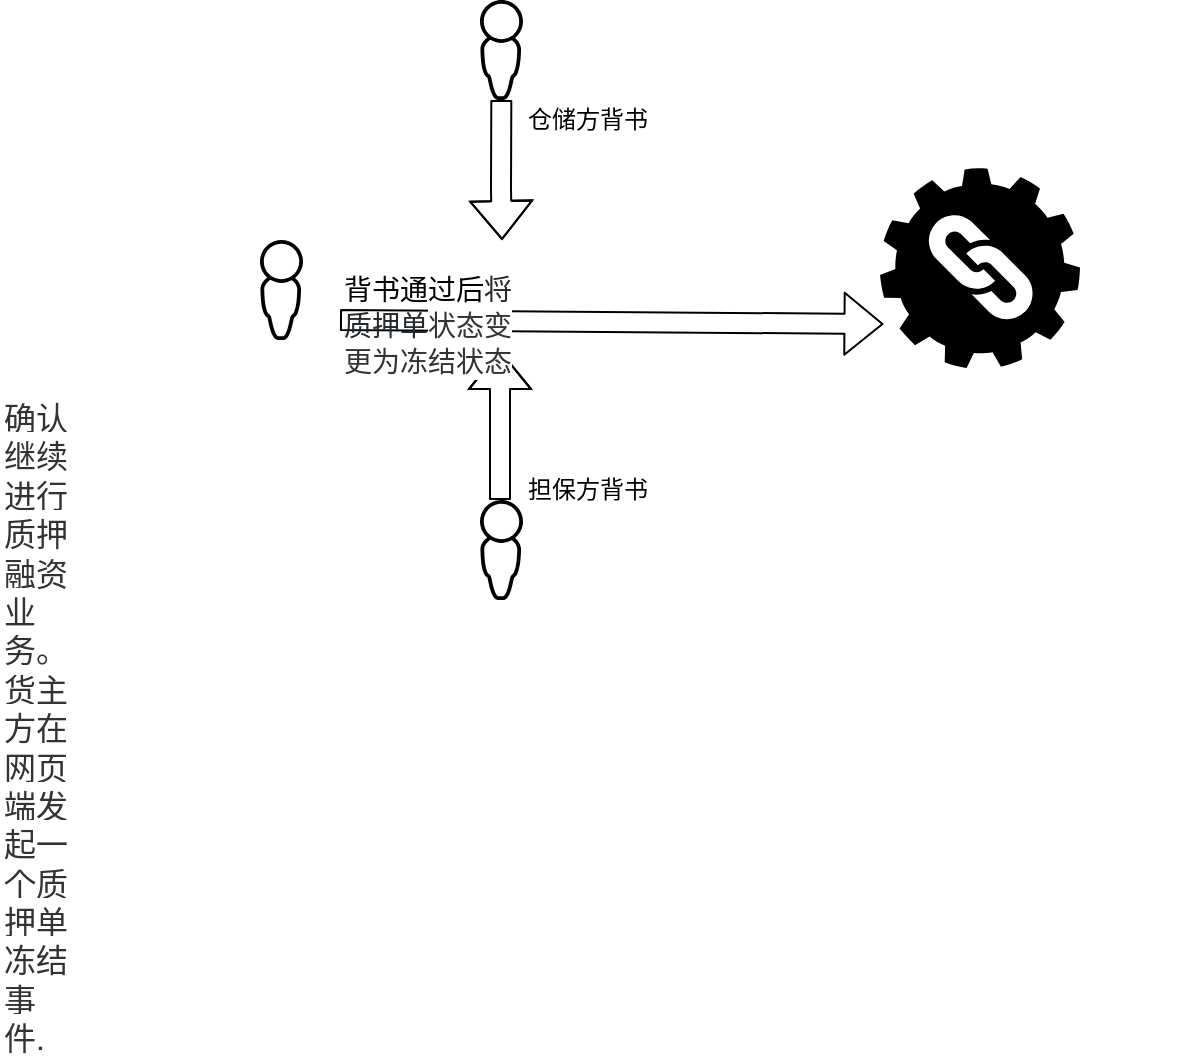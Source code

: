 <mxfile version="11.0.7" type="github"><diagram id="f7TkzMWp9EfN4xaO1IYP" name="Page-1"><mxGraphModel dx="667" dy="686" grid="1" gridSize="10" guides="1" tooltips="1" connect="1" arrows="1" fold="1" page="1" pageScale="1" pageWidth="827" pageHeight="1169" math="0" shadow="0"><root><mxCell id="0"/><mxCell id="1" parent="0"/><mxCell id="cNZmzuD_DMpncmRCLKsX-1" value="" style="pointerEvents=1;shadow=0;dashed=0;html=1;strokeColor=none;aspect=fixed;labelPosition=center;verticalLabelPosition=bottom;verticalAlign=top;align=center;outlineConnect=0;shape=mxgraph.vvd.administrator;fillColor=#000000;" vertex="1" parent="1"><mxGeometry x="280" y="140" width="21.5" height="50" as="geometry"/></mxCell><mxCell id="cNZmzuD_DMpncmRCLKsX-2" value="" style="pointerEvents=1;shadow=0;dashed=0;html=1;strokeColor=none;aspect=fixed;labelPosition=center;verticalLabelPosition=bottom;verticalAlign=top;align=center;outlineConnect=0;shape=mxgraph.vvd.administrator;fillColor=#000000;" vertex="1" parent="1"><mxGeometry x="280" y="390" width="21.5" height="50" as="geometry"/></mxCell><mxCell id="cNZmzuD_DMpncmRCLKsX-3" value="" style="pointerEvents=1;shadow=0;dashed=0;html=1;strokeColor=none;fillColor=#000000;aspect=fixed;labelPosition=center;verticalLabelPosition=bottom;verticalAlign=top;align=center;outlineConnect=0;shape=mxgraph.vvd.administrator;" vertex="1" parent="1"><mxGeometry x="170" y="260" width="21.5" height="50" as="geometry"/></mxCell><mxCell id="cNZmzuD_DMpncmRCLKsX-13" value="" style="html=1;aspect=fixed;strokeColor=none;shadow=0;align=center;verticalAlign=top;fillColor=#000000;shape=mxgraph.gcp2.gear_chain" vertex="1" parent="1"><mxGeometry x="480" y="224" width="100" height="100" as="geometry"/></mxCell><mxCell id="cNZmzuD_DMpncmRCLKsX-15" value="" style="endArrow=block;html=1;strokeColor=#000000;endFill=0;shape=flexArrow;entryX=0.647;entryY=1.067;entryDx=0;entryDy=0;entryPerimeter=0;" edge="1" parent="1" target="cNZmzuD_DMpncmRCLKsX-29"><mxGeometry width="50" height="50" relative="1" as="geometry"><mxPoint x="210" y="300" as="sourcePoint"/><mxPoint x="420" y="300" as="targetPoint"/></mxGeometry></mxCell><mxCell id="cNZmzuD_DMpncmRCLKsX-20" value="" style="endArrow=block;html=1;strokeColor=#000000;endFill=0;shape=flexArrow;" edge="1" parent="1"><mxGeometry width="50" height="50" relative="1" as="geometry"><mxPoint x="290" y="390" as="sourcePoint"/><mxPoint x="290" y="315" as="targetPoint"/><Array as="points"><mxPoint x="290" y="360"/></Array></mxGeometry></mxCell><mxCell id="cNZmzuD_DMpncmRCLKsX-21" value="" style="endArrow=block;html=1;strokeColor=#000000;endFill=0;shape=flexArrow;" edge="1" parent="1" source="cNZmzuD_DMpncmRCLKsX-1"><mxGeometry width="50" height="50" relative="1" as="geometry"><mxPoint x="310" y="190" as="sourcePoint"/><mxPoint x="291" y="260" as="targetPoint"/><Array as="points"><mxPoint x="290.5" y="235"/></Array></mxGeometry></mxCell><mxCell id="cNZmzuD_DMpncmRCLKsX-22" value="担保方背书" style="text;html=1;resizable=0;points=[];autosize=1;align=left;verticalAlign=top;spacingTop=-4;" vertex="1" parent="1"><mxGeometry x="302" y="375" width="80" height="20" as="geometry"/></mxCell><mxCell id="cNZmzuD_DMpncmRCLKsX-24" value="仓储方背书" style="text;html=1;resizable=0;points=[];autosize=1;align=left;verticalAlign=top;spacingTop=-4;" vertex="1" parent="1"><mxGeometry x="302" y="190" width="80" height="20" as="geometry"/></mxCell><mxCell id="cNZmzuD_DMpncmRCLKsX-29" value="&lt;font style=&quot;font-size: 14px&quot;&gt;&lt;font style=&quot;font-size: 14px&quot;&gt;&lt;font style=&quot;font-size: 14px&quot;&gt;背书通过后&lt;span style=&quot;color: rgb(36 , 41 , 46) ; white-space: normal&quot;&gt;将质押单&lt;/span&gt;&lt;/font&gt;&lt;span style=&quot;color: rgb(51 , 51 , 51) ; font-family: &amp;#34;helvetica neue&amp;#34; , &amp;#34;helvetica&amp;#34; , &amp;#34;segoe ui&amp;#34; , &amp;#34;arial&amp;#34; , &amp;#34;freesans&amp;#34; , sans-serif ; white-space: normal ; background-color: rgb(255 , 255 , 255)&quot;&gt;状态变&lt;/span&gt;&lt;/font&gt;&lt;span style=&quot;color: rgb(51 , 51 , 51) ; font-family: &amp;#34;helvetica neue&amp;#34; , &amp;#34;helvetica&amp;#34; , &amp;#34;segoe ui&amp;#34; , &amp;#34;arial&amp;#34; , &amp;#34;freesans&amp;#34; , sans-serif ; white-space: normal ; background-color: rgb(255 , 255 , 255)&quot;&gt;更为冻结状态&lt;/span&gt;&lt;/font&gt;" style="text;html=1;align=left;" vertex="1" parent="1"><mxGeometry x="210" y="270" width="420" height="30" as="geometry"/></mxCell><mxCell id="cNZmzuD_DMpncmRCLKsX-31" value="&lt;span style=&quot;color: rgb(51 , 51 , 51) ; font-family: &amp;#34;helvetica neue&amp;#34; , &amp;#34;helvetica&amp;#34; , &amp;#34;segoe ui&amp;#34; , &amp;#34;arial&amp;#34; , &amp;#34;freesans&amp;#34; , sans-serif ; font-size: 16px ; white-space: normal ; background-color: rgb(255 , 255 , 255)&quot;&gt;确认继续进行质押融资业务。&lt;br&gt;货主方在网页端发起一个质&lt;br&gt;押单冻结事件.&lt;/span&gt;" style="text;html=1;resizable=0;points=[];autosize=1;align=left;verticalAlign=top;spacingTop=-4;" vertex="1" parent="1"><mxGeometry x="40" y="336" width="220" height="40" as="geometry"/></mxCell><mxCell id="cNZmzuD_DMpncmRCLKsX-37" value="" style="shape=image;html=1;verticalAlign=top;verticalLabelPosition=bottom;labelBackgroundColor=#ffffff;imageAspect=0;aspect=fixed;image=https://cdn1.iconfinder.com/data/icons/ios-11-glyphs/30/us_dollar-128.png;fillColor=#FFFFFF;gradientColor=#FFFFFF;" vertex="1" parent="1"><mxGeometry x="42" y="224" width="128" height="128" as="geometry"/></mxCell></root></mxGraphModel></diagram></mxfile>